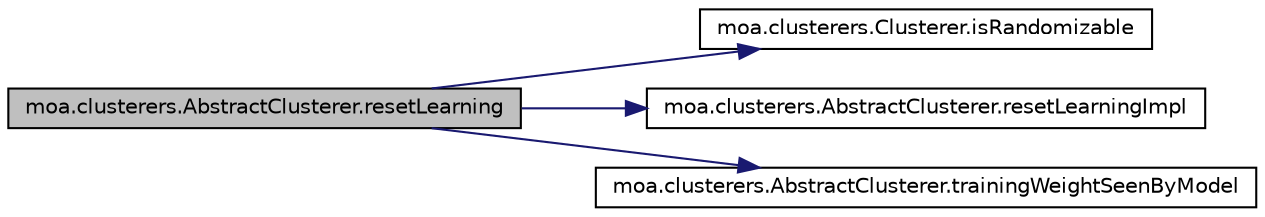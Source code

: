 digraph G
{
  edge [fontname="Helvetica",fontsize="10",labelfontname="Helvetica",labelfontsize="10"];
  node [fontname="Helvetica",fontsize="10",shape=record];
  rankdir=LR;
  Node1 [label="moa.clusterers.AbstractClusterer.resetLearning",height=0.2,width=0.4,color="black", fillcolor="grey75", style="filled" fontcolor="black"];
  Node1 -> Node2 [color="midnightblue",fontsize="10",style="solid",fontname="Helvetica"];
  Node2 [label="moa.clusterers.Clusterer.isRandomizable",height=0.2,width=0.4,color="black", fillcolor="white", style="filled",URL="$interfacemoa_1_1clusterers_1_1Clusterer.html#ac88640d485d05b8134278d79c5217530"];
  Node1 -> Node3 [color="midnightblue",fontsize="10",style="solid",fontname="Helvetica"];
  Node3 [label="moa.clusterers.AbstractClusterer.resetLearningImpl",height=0.2,width=0.4,color="black", fillcolor="white", style="filled",URL="$classmoa_1_1clusterers_1_1AbstractClusterer.html#a0b6492d7c9487fbc6a24d8ef115b2c75"];
  Node1 -> Node4 [color="midnightblue",fontsize="10",style="solid",fontname="Helvetica"];
  Node4 [label="moa.clusterers.AbstractClusterer.trainingWeightSeenByModel",height=0.2,width=0.4,color="black", fillcolor="white", style="filled",URL="$classmoa_1_1clusterers_1_1AbstractClusterer.html#aa00a89e5c7f7c9a8821a5c0bc16b3b5f"];
}
